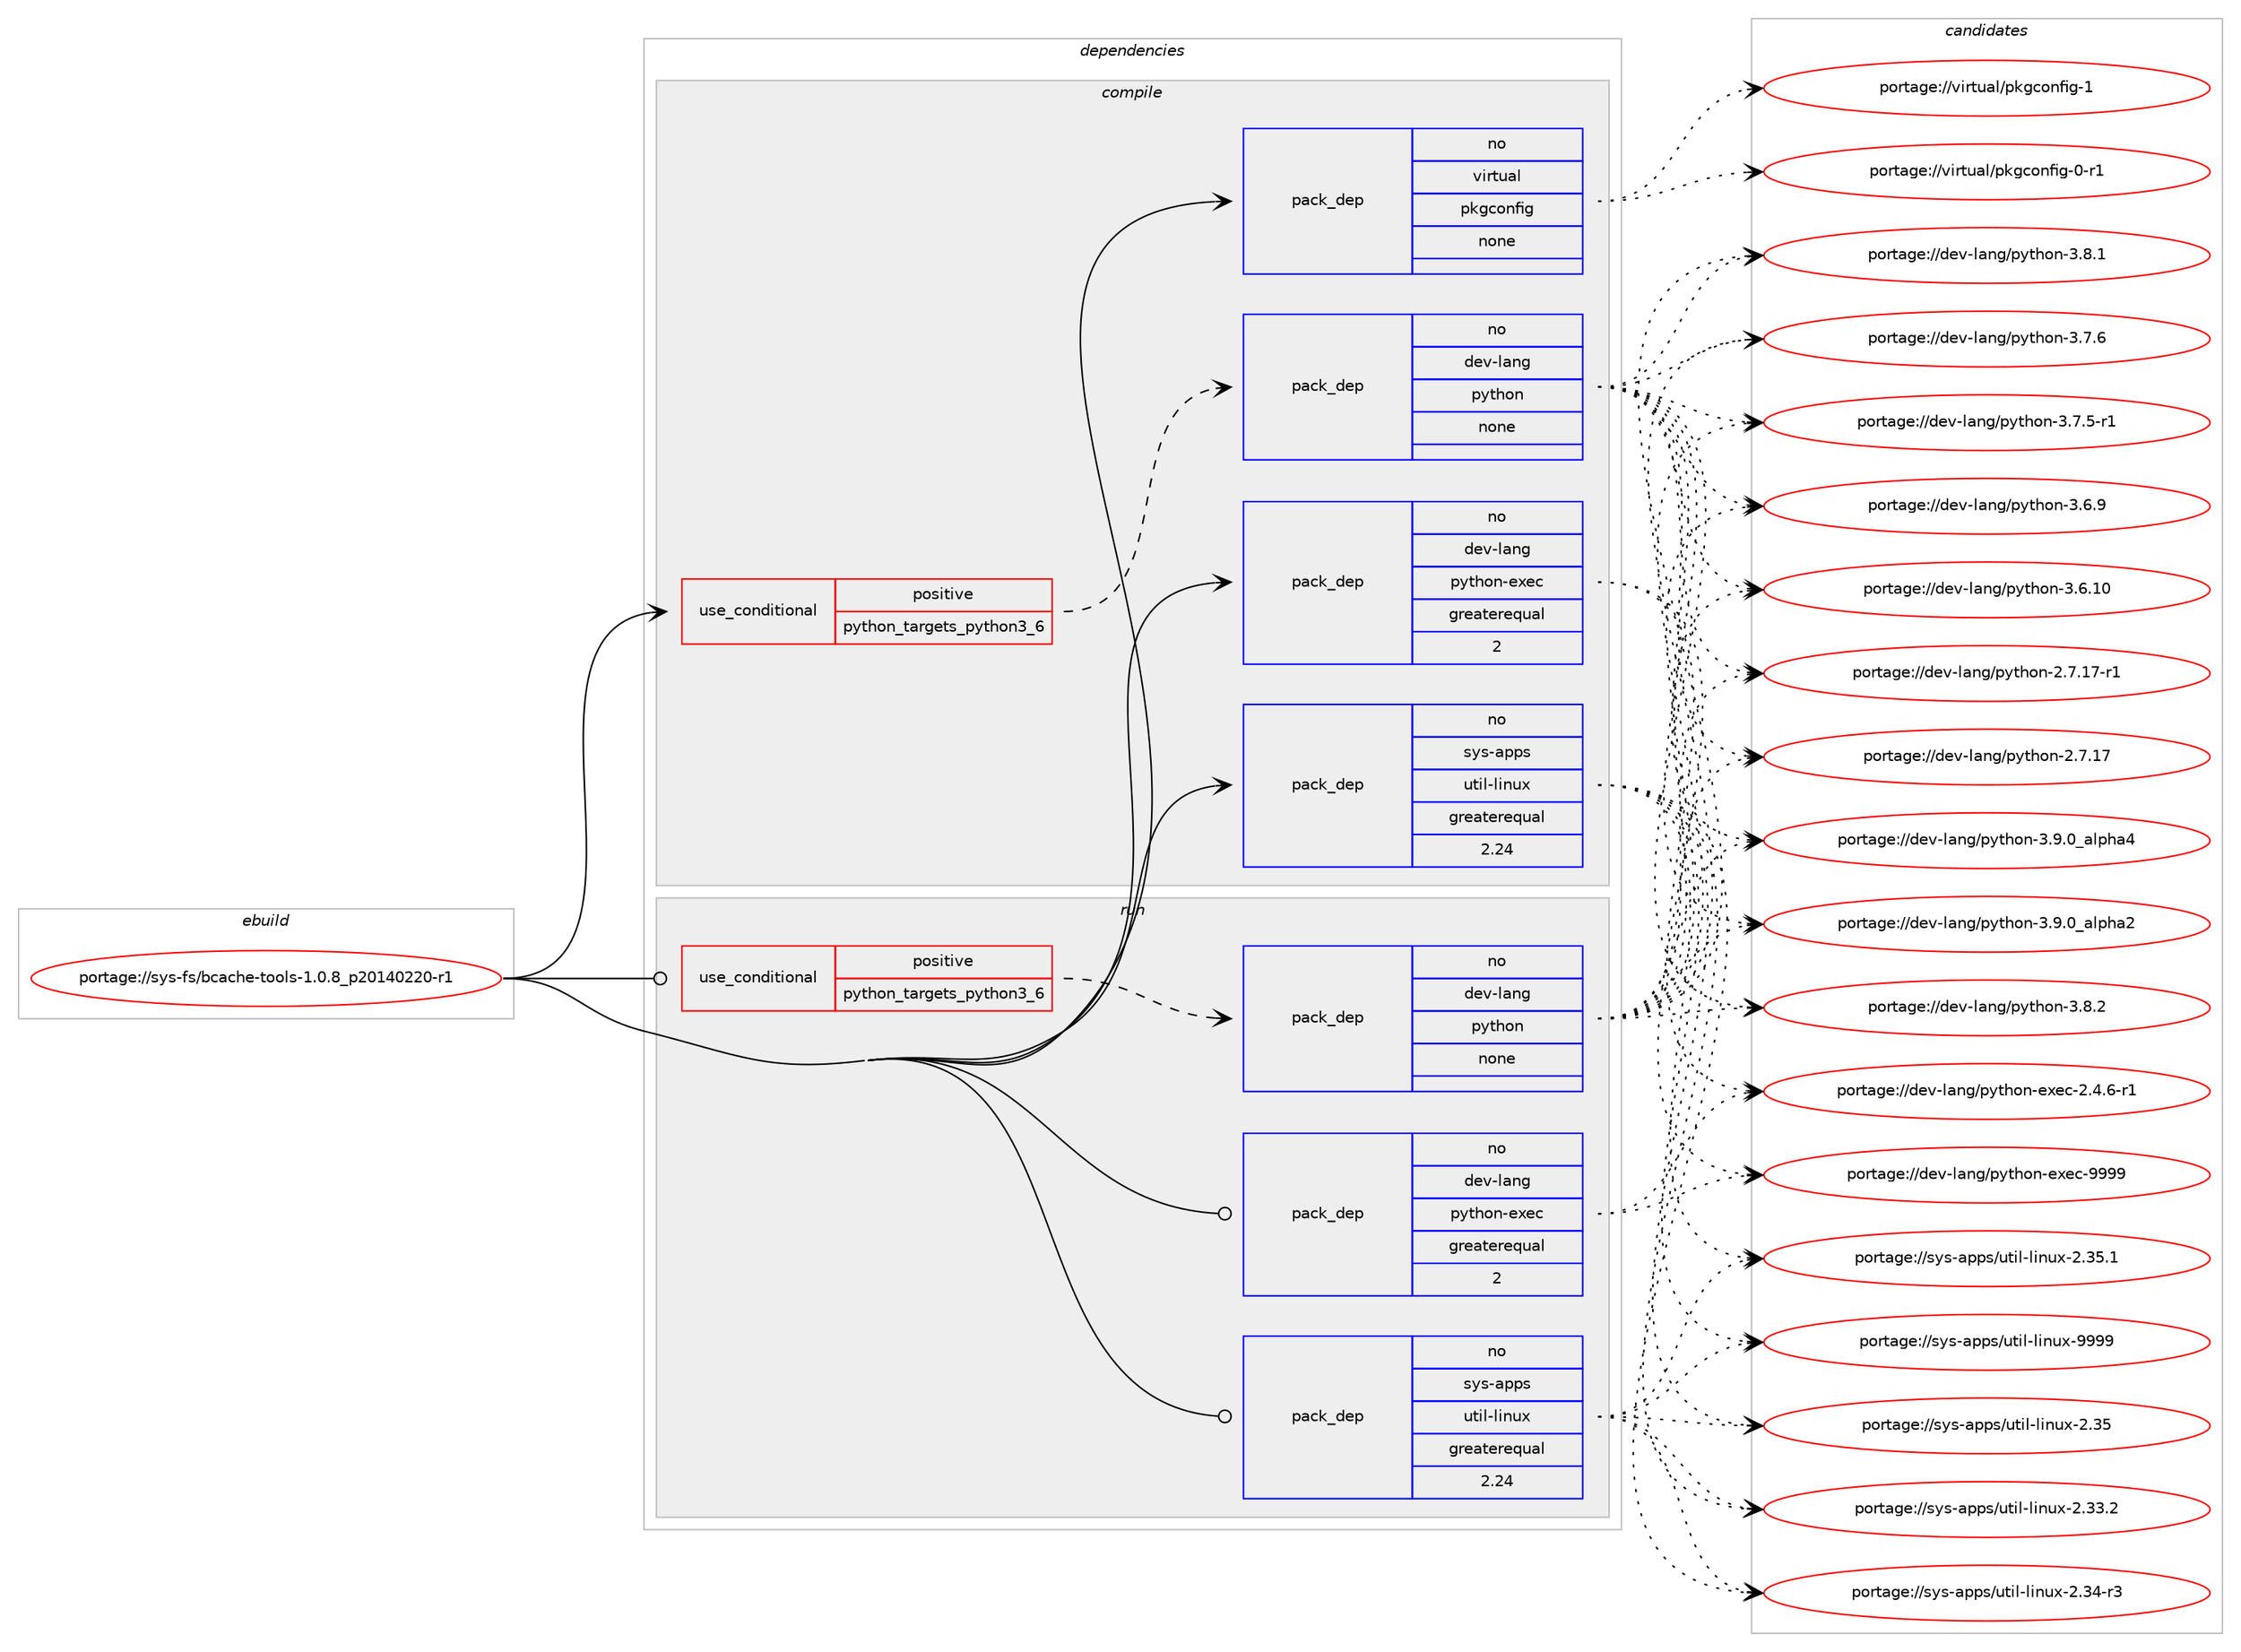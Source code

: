 digraph prolog {

# *************
# Graph options
# *************

newrank=true;
concentrate=true;
compound=true;
graph [rankdir=LR,fontname=Helvetica,fontsize=10,ranksep=1.5];#, ranksep=2.5, nodesep=0.2];
edge  [arrowhead=vee];
node  [fontname=Helvetica,fontsize=10];

# **********
# The ebuild
# **********

subgraph cluster_leftcol {
color=gray;
rank=same;
label=<<i>ebuild</i>>;
id [label="portage://sys-fs/bcache-tools-1.0.8_p20140220-r1", color=red, width=4, href="../sys-fs/bcache-tools-1.0.8_p20140220-r1.svg"];
}

# ****************
# The dependencies
# ****************

subgraph cluster_midcol {
color=gray;
label=<<i>dependencies</i>>;
subgraph cluster_compile {
fillcolor="#eeeeee";
style=filled;
label=<<i>compile</i>>;
subgraph cond5686 {
dependency30223 [label=<<TABLE BORDER="0" CELLBORDER="1" CELLSPACING="0" CELLPADDING="4"><TR><TD ROWSPAN="3" CELLPADDING="10">use_conditional</TD></TR><TR><TD>positive</TD></TR><TR><TD>python_targets_python3_6</TD></TR></TABLE>>, shape=none, color=red];
subgraph pack23774 {
dependency30224 [label=<<TABLE BORDER="0" CELLBORDER="1" CELLSPACING="0" CELLPADDING="4" WIDTH="220"><TR><TD ROWSPAN="6" CELLPADDING="30">pack_dep</TD></TR><TR><TD WIDTH="110">no</TD></TR><TR><TD>dev-lang</TD></TR><TR><TD>python</TD></TR><TR><TD>none</TD></TR><TR><TD></TD></TR></TABLE>>, shape=none, color=blue];
}
dependency30223:e -> dependency30224:w [weight=20,style="dashed",arrowhead="vee"];
}
id:e -> dependency30223:w [weight=20,style="solid",arrowhead="vee"];
subgraph pack23775 {
dependency30225 [label=<<TABLE BORDER="0" CELLBORDER="1" CELLSPACING="0" CELLPADDING="4" WIDTH="220"><TR><TD ROWSPAN="6" CELLPADDING="30">pack_dep</TD></TR><TR><TD WIDTH="110">no</TD></TR><TR><TD>dev-lang</TD></TR><TR><TD>python-exec</TD></TR><TR><TD>greaterequal</TD></TR><TR><TD>2</TD></TR></TABLE>>, shape=none, color=blue];
}
id:e -> dependency30225:w [weight=20,style="solid",arrowhead="vee"];
subgraph pack23776 {
dependency30226 [label=<<TABLE BORDER="0" CELLBORDER="1" CELLSPACING="0" CELLPADDING="4" WIDTH="220"><TR><TD ROWSPAN="6" CELLPADDING="30">pack_dep</TD></TR><TR><TD WIDTH="110">no</TD></TR><TR><TD>sys-apps</TD></TR><TR><TD>util-linux</TD></TR><TR><TD>greaterequal</TD></TR><TR><TD>2.24</TD></TR></TABLE>>, shape=none, color=blue];
}
id:e -> dependency30226:w [weight=20,style="solid",arrowhead="vee"];
subgraph pack23777 {
dependency30227 [label=<<TABLE BORDER="0" CELLBORDER="1" CELLSPACING="0" CELLPADDING="4" WIDTH="220"><TR><TD ROWSPAN="6" CELLPADDING="30">pack_dep</TD></TR><TR><TD WIDTH="110">no</TD></TR><TR><TD>virtual</TD></TR><TR><TD>pkgconfig</TD></TR><TR><TD>none</TD></TR><TR><TD></TD></TR></TABLE>>, shape=none, color=blue];
}
id:e -> dependency30227:w [weight=20,style="solid",arrowhead="vee"];
}
subgraph cluster_compileandrun {
fillcolor="#eeeeee";
style=filled;
label=<<i>compile and run</i>>;
}
subgraph cluster_run {
fillcolor="#eeeeee";
style=filled;
label=<<i>run</i>>;
subgraph cond5687 {
dependency30228 [label=<<TABLE BORDER="0" CELLBORDER="1" CELLSPACING="0" CELLPADDING="4"><TR><TD ROWSPAN="3" CELLPADDING="10">use_conditional</TD></TR><TR><TD>positive</TD></TR><TR><TD>python_targets_python3_6</TD></TR></TABLE>>, shape=none, color=red];
subgraph pack23778 {
dependency30229 [label=<<TABLE BORDER="0" CELLBORDER="1" CELLSPACING="0" CELLPADDING="4" WIDTH="220"><TR><TD ROWSPAN="6" CELLPADDING="30">pack_dep</TD></TR><TR><TD WIDTH="110">no</TD></TR><TR><TD>dev-lang</TD></TR><TR><TD>python</TD></TR><TR><TD>none</TD></TR><TR><TD></TD></TR></TABLE>>, shape=none, color=blue];
}
dependency30228:e -> dependency30229:w [weight=20,style="dashed",arrowhead="vee"];
}
id:e -> dependency30228:w [weight=20,style="solid",arrowhead="odot"];
subgraph pack23779 {
dependency30230 [label=<<TABLE BORDER="0" CELLBORDER="1" CELLSPACING="0" CELLPADDING="4" WIDTH="220"><TR><TD ROWSPAN="6" CELLPADDING="30">pack_dep</TD></TR><TR><TD WIDTH="110">no</TD></TR><TR><TD>dev-lang</TD></TR><TR><TD>python-exec</TD></TR><TR><TD>greaterequal</TD></TR><TR><TD>2</TD></TR></TABLE>>, shape=none, color=blue];
}
id:e -> dependency30230:w [weight=20,style="solid",arrowhead="odot"];
subgraph pack23780 {
dependency30231 [label=<<TABLE BORDER="0" CELLBORDER="1" CELLSPACING="0" CELLPADDING="4" WIDTH="220"><TR><TD ROWSPAN="6" CELLPADDING="30">pack_dep</TD></TR><TR><TD WIDTH="110">no</TD></TR><TR><TD>sys-apps</TD></TR><TR><TD>util-linux</TD></TR><TR><TD>greaterequal</TD></TR><TR><TD>2.24</TD></TR></TABLE>>, shape=none, color=blue];
}
id:e -> dependency30231:w [weight=20,style="solid",arrowhead="odot"];
}
}

# **************
# The candidates
# **************

subgraph cluster_choices {
rank=same;
color=gray;
label=<<i>candidates</i>>;

subgraph choice23774 {
color=black;
nodesep=1;
choice10010111845108971101034711212111610411111045514657464895971081121049752 [label="portage://dev-lang/python-3.9.0_alpha4", color=red, width=4,href="../dev-lang/python-3.9.0_alpha4.svg"];
choice10010111845108971101034711212111610411111045514657464895971081121049750 [label="portage://dev-lang/python-3.9.0_alpha2", color=red, width=4,href="../dev-lang/python-3.9.0_alpha2.svg"];
choice100101118451089711010347112121116104111110455146564650 [label="portage://dev-lang/python-3.8.2", color=red, width=4,href="../dev-lang/python-3.8.2.svg"];
choice100101118451089711010347112121116104111110455146564649 [label="portage://dev-lang/python-3.8.1", color=red, width=4,href="../dev-lang/python-3.8.1.svg"];
choice100101118451089711010347112121116104111110455146554654 [label="portage://dev-lang/python-3.7.6", color=red, width=4,href="../dev-lang/python-3.7.6.svg"];
choice1001011184510897110103471121211161041111104551465546534511449 [label="portage://dev-lang/python-3.7.5-r1", color=red, width=4,href="../dev-lang/python-3.7.5-r1.svg"];
choice100101118451089711010347112121116104111110455146544657 [label="portage://dev-lang/python-3.6.9", color=red, width=4,href="../dev-lang/python-3.6.9.svg"];
choice10010111845108971101034711212111610411111045514654464948 [label="portage://dev-lang/python-3.6.10", color=red, width=4,href="../dev-lang/python-3.6.10.svg"];
choice100101118451089711010347112121116104111110455046554649554511449 [label="portage://dev-lang/python-2.7.17-r1", color=red, width=4,href="../dev-lang/python-2.7.17-r1.svg"];
choice10010111845108971101034711212111610411111045504655464955 [label="portage://dev-lang/python-2.7.17", color=red, width=4,href="../dev-lang/python-2.7.17.svg"];
dependency30224:e -> choice10010111845108971101034711212111610411111045514657464895971081121049752:w [style=dotted,weight="100"];
dependency30224:e -> choice10010111845108971101034711212111610411111045514657464895971081121049750:w [style=dotted,weight="100"];
dependency30224:e -> choice100101118451089711010347112121116104111110455146564650:w [style=dotted,weight="100"];
dependency30224:e -> choice100101118451089711010347112121116104111110455146564649:w [style=dotted,weight="100"];
dependency30224:e -> choice100101118451089711010347112121116104111110455146554654:w [style=dotted,weight="100"];
dependency30224:e -> choice1001011184510897110103471121211161041111104551465546534511449:w [style=dotted,weight="100"];
dependency30224:e -> choice100101118451089711010347112121116104111110455146544657:w [style=dotted,weight="100"];
dependency30224:e -> choice10010111845108971101034711212111610411111045514654464948:w [style=dotted,weight="100"];
dependency30224:e -> choice100101118451089711010347112121116104111110455046554649554511449:w [style=dotted,weight="100"];
dependency30224:e -> choice10010111845108971101034711212111610411111045504655464955:w [style=dotted,weight="100"];
}
subgraph choice23775 {
color=black;
nodesep=1;
choice10010111845108971101034711212111610411111045101120101994557575757 [label="portage://dev-lang/python-exec-9999", color=red, width=4,href="../dev-lang/python-exec-9999.svg"];
choice10010111845108971101034711212111610411111045101120101994550465246544511449 [label="portage://dev-lang/python-exec-2.4.6-r1", color=red, width=4,href="../dev-lang/python-exec-2.4.6-r1.svg"];
dependency30225:e -> choice10010111845108971101034711212111610411111045101120101994557575757:w [style=dotted,weight="100"];
dependency30225:e -> choice10010111845108971101034711212111610411111045101120101994550465246544511449:w [style=dotted,weight="100"];
}
subgraph choice23776 {
color=black;
nodesep=1;
choice115121115459711211211547117116105108451081051101171204557575757 [label="portage://sys-apps/util-linux-9999", color=red, width=4,href="../sys-apps/util-linux-9999.svg"];
choice1151211154597112112115471171161051084510810511011712045504651534649 [label="portage://sys-apps/util-linux-2.35.1", color=red, width=4,href="../sys-apps/util-linux-2.35.1.svg"];
choice115121115459711211211547117116105108451081051101171204550465153 [label="portage://sys-apps/util-linux-2.35", color=red, width=4,href="../sys-apps/util-linux-2.35.svg"];
choice1151211154597112112115471171161051084510810511011712045504651524511451 [label="portage://sys-apps/util-linux-2.34-r3", color=red, width=4,href="../sys-apps/util-linux-2.34-r3.svg"];
choice1151211154597112112115471171161051084510810511011712045504651514650 [label="portage://sys-apps/util-linux-2.33.2", color=red, width=4,href="../sys-apps/util-linux-2.33.2.svg"];
dependency30226:e -> choice115121115459711211211547117116105108451081051101171204557575757:w [style=dotted,weight="100"];
dependency30226:e -> choice1151211154597112112115471171161051084510810511011712045504651534649:w [style=dotted,weight="100"];
dependency30226:e -> choice115121115459711211211547117116105108451081051101171204550465153:w [style=dotted,weight="100"];
dependency30226:e -> choice1151211154597112112115471171161051084510810511011712045504651524511451:w [style=dotted,weight="100"];
dependency30226:e -> choice1151211154597112112115471171161051084510810511011712045504651514650:w [style=dotted,weight="100"];
}
subgraph choice23777 {
color=black;
nodesep=1;
choice1181051141161179710847112107103991111101021051034549 [label="portage://virtual/pkgconfig-1", color=red, width=4,href="../virtual/pkgconfig-1.svg"];
choice11810511411611797108471121071039911111010210510345484511449 [label="portage://virtual/pkgconfig-0-r1", color=red, width=4,href="../virtual/pkgconfig-0-r1.svg"];
dependency30227:e -> choice1181051141161179710847112107103991111101021051034549:w [style=dotted,weight="100"];
dependency30227:e -> choice11810511411611797108471121071039911111010210510345484511449:w [style=dotted,weight="100"];
}
subgraph choice23778 {
color=black;
nodesep=1;
choice10010111845108971101034711212111610411111045514657464895971081121049752 [label="portage://dev-lang/python-3.9.0_alpha4", color=red, width=4,href="../dev-lang/python-3.9.0_alpha4.svg"];
choice10010111845108971101034711212111610411111045514657464895971081121049750 [label="portage://dev-lang/python-3.9.0_alpha2", color=red, width=4,href="../dev-lang/python-3.9.0_alpha2.svg"];
choice100101118451089711010347112121116104111110455146564650 [label="portage://dev-lang/python-3.8.2", color=red, width=4,href="../dev-lang/python-3.8.2.svg"];
choice100101118451089711010347112121116104111110455146564649 [label="portage://dev-lang/python-3.8.1", color=red, width=4,href="../dev-lang/python-3.8.1.svg"];
choice100101118451089711010347112121116104111110455146554654 [label="portage://dev-lang/python-3.7.6", color=red, width=4,href="../dev-lang/python-3.7.6.svg"];
choice1001011184510897110103471121211161041111104551465546534511449 [label="portage://dev-lang/python-3.7.5-r1", color=red, width=4,href="../dev-lang/python-3.7.5-r1.svg"];
choice100101118451089711010347112121116104111110455146544657 [label="portage://dev-lang/python-3.6.9", color=red, width=4,href="../dev-lang/python-3.6.9.svg"];
choice10010111845108971101034711212111610411111045514654464948 [label="portage://dev-lang/python-3.6.10", color=red, width=4,href="../dev-lang/python-3.6.10.svg"];
choice100101118451089711010347112121116104111110455046554649554511449 [label="portage://dev-lang/python-2.7.17-r1", color=red, width=4,href="../dev-lang/python-2.7.17-r1.svg"];
choice10010111845108971101034711212111610411111045504655464955 [label="portage://dev-lang/python-2.7.17", color=red, width=4,href="../dev-lang/python-2.7.17.svg"];
dependency30229:e -> choice10010111845108971101034711212111610411111045514657464895971081121049752:w [style=dotted,weight="100"];
dependency30229:e -> choice10010111845108971101034711212111610411111045514657464895971081121049750:w [style=dotted,weight="100"];
dependency30229:e -> choice100101118451089711010347112121116104111110455146564650:w [style=dotted,weight="100"];
dependency30229:e -> choice100101118451089711010347112121116104111110455146564649:w [style=dotted,weight="100"];
dependency30229:e -> choice100101118451089711010347112121116104111110455146554654:w [style=dotted,weight="100"];
dependency30229:e -> choice1001011184510897110103471121211161041111104551465546534511449:w [style=dotted,weight="100"];
dependency30229:e -> choice100101118451089711010347112121116104111110455146544657:w [style=dotted,weight="100"];
dependency30229:e -> choice10010111845108971101034711212111610411111045514654464948:w [style=dotted,weight="100"];
dependency30229:e -> choice100101118451089711010347112121116104111110455046554649554511449:w [style=dotted,weight="100"];
dependency30229:e -> choice10010111845108971101034711212111610411111045504655464955:w [style=dotted,weight="100"];
}
subgraph choice23779 {
color=black;
nodesep=1;
choice10010111845108971101034711212111610411111045101120101994557575757 [label="portage://dev-lang/python-exec-9999", color=red, width=4,href="../dev-lang/python-exec-9999.svg"];
choice10010111845108971101034711212111610411111045101120101994550465246544511449 [label="portage://dev-lang/python-exec-2.4.6-r1", color=red, width=4,href="../dev-lang/python-exec-2.4.6-r1.svg"];
dependency30230:e -> choice10010111845108971101034711212111610411111045101120101994557575757:w [style=dotted,weight="100"];
dependency30230:e -> choice10010111845108971101034711212111610411111045101120101994550465246544511449:w [style=dotted,weight="100"];
}
subgraph choice23780 {
color=black;
nodesep=1;
choice115121115459711211211547117116105108451081051101171204557575757 [label="portage://sys-apps/util-linux-9999", color=red, width=4,href="../sys-apps/util-linux-9999.svg"];
choice1151211154597112112115471171161051084510810511011712045504651534649 [label="portage://sys-apps/util-linux-2.35.1", color=red, width=4,href="../sys-apps/util-linux-2.35.1.svg"];
choice115121115459711211211547117116105108451081051101171204550465153 [label="portage://sys-apps/util-linux-2.35", color=red, width=4,href="../sys-apps/util-linux-2.35.svg"];
choice1151211154597112112115471171161051084510810511011712045504651524511451 [label="portage://sys-apps/util-linux-2.34-r3", color=red, width=4,href="../sys-apps/util-linux-2.34-r3.svg"];
choice1151211154597112112115471171161051084510810511011712045504651514650 [label="portage://sys-apps/util-linux-2.33.2", color=red, width=4,href="../sys-apps/util-linux-2.33.2.svg"];
dependency30231:e -> choice115121115459711211211547117116105108451081051101171204557575757:w [style=dotted,weight="100"];
dependency30231:e -> choice1151211154597112112115471171161051084510810511011712045504651534649:w [style=dotted,weight="100"];
dependency30231:e -> choice115121115459711211211547117116105108451081051101171204550465153:w [style=dotted,weight="100"];
dependency30231:e -> choice1151211154597112112115471171161051084510810511011712045504651524511451:w [style=dotted,weight="100"];
dependency30231:e -> choice1151211154597112112115471171161051084510810511011712045504651514650:w [style=dotted,weight="100"];
}
}

}
